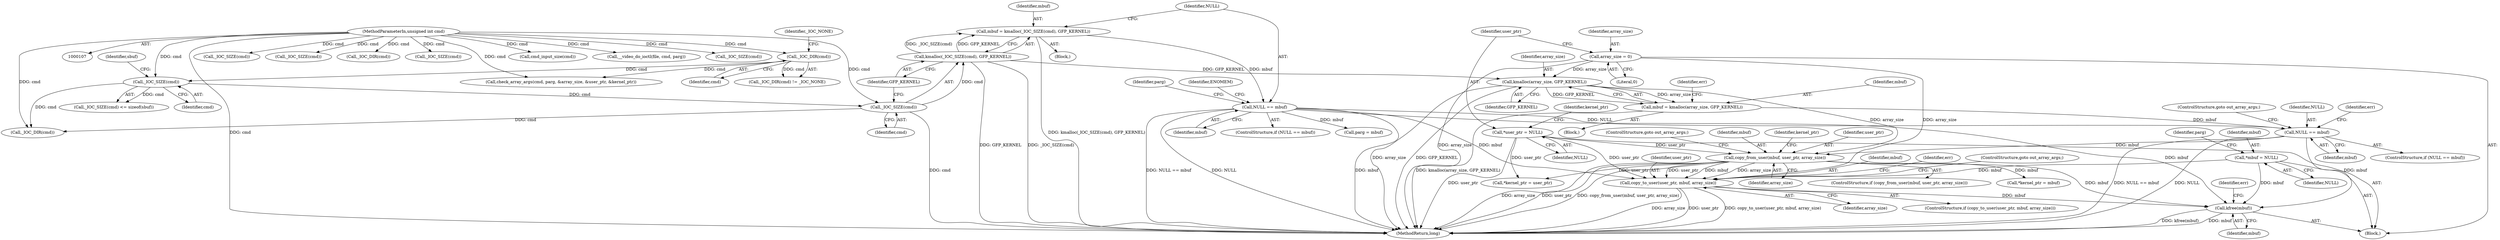 digraph "1_linux_fc0a80798576f80ca10b3f6c9c7097f12fd1d64e@API" {
"1000294" [label="(Call,copy_to_user(user_ptr, mbuf, array_size))"];
"1000262" [label="(Call,copy_from_user(mbuf, user_ptr, array_size))"];
"1000253" [label="(Call,NULL == mbuf)"];
"1000166" [label="(Call,NULL == mbuf)"];
"1000159" [label="(Call,mbuf = kmalloc(_IOC_SIZE(cmd), GFP_KERNEL))"];
"1000161" [label="(Call,kmalloc(_IOC_SIZE(cmd), GFP_KERNEL))"];
"1000162" [label="(Call,_IOC_SIZE(cmd))"];
"1000149" [label="(Call,_IOC_SIZE(cmd))"];
"1000143" [label="(Call,_IOC_DIR(cmd))"];
"1000109" [label="(MethodParameterIn,unsigned int cmd)"];
"1000243" [label="(Call,mbuf = kmalloc(array_size, GFP_KERNEL))"];
"1000245" [label="(Call,kmalloc(array_size, GFP_KERNEL))"];
"1000130" [label="(Call,array_size = 0)"];
"1000134" [label="(Call,*user_ptr = NULL)"];
"1000114" [label="(Call,*mbuf = NULL)"];
"1000328" [label="(Call,kfree(mbuf))"];
"1000160" [label="(Identifier,mbuf)"];
"1000223" [label="(Call,check_array_args(cmd, parg, &array_size, &user_ptr, &kernel_ptr))"];
"1000211" [label="(Call,_IOC_SIZE(cmd))"];
"1000294" [label="(Call,copy_to_user(user_ptr, mbuf, array_size))"];
"1000148" [label="(Call,_IOC_SIZE(cmd) <= sizeof(sbuf))"];
"1000172" [label="(Call,parg = mbuf)"];
"1000158" [label="(Block,)"];
"1000329" [label="(Identifier,mbuf)"];
"1000296" [label="(Identifier,mbuf)"];
"1000114" [label="(Call,*mbuf = NULL)"];
"1000255" [label="(Identifier,mbuf)"];
"1000145" [label="(Identifier,_IOC_NONE)"];
"1000201" [label="(Call,_IOC_SIZE(cmd))"];
"1000132" [label="(Literal,0)"];
"1000130" [label="(Call,array_size = 0)"];
"1000299" [label="(Identifier,err)"];
"1000168" [label="(Identifier,mbuf)"];
"1000164" [label="(Identifier,GFP_KERNEL)"];
"1000265" [label="(Identifier,array_size)"];
"1000245" [label="(Call,kmalloc(array_size, GFP_KERNEL))"];
"1000162" [label="(Call,_IOC_SIZE(cmd))"];
"1000171" [label="(Identifier,ENOMEM)"];
"1000266" [label="(ControlStructure,goto out_array_args;)"];
"1000310" [label="(Call,_IOC_DIR(cmd))"];
"1000242" [label="(Block,)"];
"1000219" [label="(Call,_IOC_SIZE(cmd))"];
"1000116" [label="(Identifier,NULL)"];
"1000131" [label="(Identifier,array_size)"];
"1000161" [label="(Call,kmalloc(_IOC_SIZE(cmd), GFP_KERNEL))"];
"1000263" [label="(Identifier,mbuf)"];
"1000135" [label="(Identifier,user_ptr)"];
"1000150" [label="(Identifier,cmd)"];
"1000111" [label="(Block,)"];
"1000261" [label="(ControlStructure,if (copy_from_user(mbuf, user_ptr, array_size)))"];
"1000119" [label="(Identifier,parg)"];
"1000269" [label="(Identifier,kernel_ptr)"];
"1000253" [label="(Call,NULL == mbuf)"];
"1000188" [label="(Call,cmd_input_size(cmd))"];
"1000181" [label="(Call,_IOC_DIR(cmd))"];
"1000273" [label="(Call,__video_do_ioctl(file, cmd, parg))"];
"1000136" [label="(Identifier,NULL)"];
"1000249" [label="(Identifier,err)"];
"1000149" [label="(Call,_IOC_SIZE(cmd))"];
"1000144" [label="(Identifier,cmd)"];
"1000262" [label="(Call,copy_from_user(mbuf, user_ptr, array_size))"];
"1000264" [label="(Identifier,user_ptr)"];
"1000256" [label="(ControlStructure,goto out_array_args;)"];
"1000267" [label="(Call,*kernel_ptr = mbuf)"];
"1000159" [label="(Call,mbuf = kmalloc(_IOC_SIZE(cmd), GFP_KERNEL))"];
"1000142" [label="(Call,_IOC_DIR(cmd) != _IOC_NONE)"];
"1000163" [label="(Identifier,cmd)"];
"1000109" [label="(MethodParameterIn,unsigned int cmd)"];
"1000252" [label="(ControlStructure,if (NULL == mbuf))"];
"1000244" [label="(Identifier,mbuf)"];
"1000139" [label="(Identifier,kernel_ptr)"];
"1000115" [label="(Identifier,mbuf)"];
"1000320" [label="(Call,_IOC_SIZE(cmd))"];
"1000302" [label="(ControlStructure,goto out_array_args;)"];
"1000166" [label="(Call,NULL == mbuf)"];
"1000152" [label="(Identifier,sbuf)"];
"1000297" [label="(Identifier,array_size)"];
"1000243" [label="(Call,mbuf = kmalloc(array_size, GFP_KERNEL))"];
"1000246" [label="(Identifier,array_size)"];
"1000254" [label="(Identifier,NULL)"];
"1000328" [label="(Call,kfree(mbuf))"];
"1000165" [label="(ControlStructure,if (NULL == mbuf))"];
"1000143" [label="(Call,_IOC_DIR(cmd))"];
"1000295" [label="(Identifier,user_ptr)"];
"1000293" [label="(ControlStructure,if (copy_to_user(user_ptr, mbuf, array_size)))"];
"1000173" [label="(Identifier,parg)"];
"1000331" [label="(Identifier,err)"];
"1000167" [label="(Identifier,NULL)"];
"1000332" [label="(MethodReturn,long)"];
"1000247" [label="(Identifier,GFP_KERNEL)"];
"1000258" [label="(Identifier,err)"];
"1000134" [label="(Call,*user_ptr = NULL)"];
"1000289" [label="(Call,*kernel_ptr = user_ptr)"];
"1000294" -> "1000293"  [label="AST: "];
"1000294" -> "1000297"  [label="CFG: "];
"1000295" -> "1000294"  [label="AST: "];
"1000296" -> "1000294"  [label="AST: "];
"1000297" -> "1000294"  [label="AST: "];
"1000299" -> "1000294"  [label="CFG: "];
"1000302" -> "1000294"  [label="CFG: "];
"1000294" -> "1000332"  [label="DDG: copy_to_user(user_ptr, mbuf, array_size)"];
"1000294" -> "1000332"  [label="DDG: array_size"];
"1000294" -> "1000332"  [label="DDG: user_ptr"];
"1000262" -> "1000294"  [label="DDG: user_ptr"];
"1000262" -> "1000294"  [label="DDG: mbuf"];
"1000262" -> "1000294"  [label="DDG: array_size"];
"1000134" -> "1000294"  [label="DDG: user_ptr"];
"1000114" -> "1000294"  [label="DDG: mbuf"];
"1000166" -> "1000294"  [label="DDG: mbuf"];
"1000130" -> "1000294"  [label="DDG: array_size"];
"1000294" -> "1000328"  [label="DDG: mbuf"];
"1000262" -> "1000261"  [label="AST: "];
"1000262" -> "1000265"  [label="CFG: "];
"1000263" -> "1000262"  [label="AST: "];
"1000264" -> "1000262"  [label="AST: "];
"1000265" -> "1000262"  [label="AST: "];
"1000266" -> "1000262"  [label="CFG: "];
"1000269" -> "1000262"  [label="CFG: "];
"1000262" -> "1000332"  [label="DDG: array_size"];
"1000262" -> "1000332"  [label="DDG: user_ptr"];
"1000262" -> "1000332"  [label="DDG: copy_from_user(mbuf, user_ptr, array_size)"];
"1000253" -> "1000262"  [label="DDG: mbuf"];
"1000134" -> "1000262"  [label="DDG: user_ptr"];
"1000245" -> "1000262"  [label="DDG: array_size"];
"1000262" -> "1000267"  [label="DDG: mbuf"];
"1000262" -> "1000289"  [label="DDG: user_ptr"];
"1000262" -> "1000328"  [label="DDG: mbuf"];
"1000253" -> "1000252"  [label="AST: "];
"1000253" -> "1000255"  [label="CFG: "];
"1000254" -> "1000253"  [label="AST: "];
"1000255" -> "1000253"  [label="AST: "];
"1000256" -> "1000253"  [label="CFG: "];
"1000258" -> "1000253"  [label="CFG: "];
"1000253" -> "1000332"  [label="DDG: NULL == mbuf"];
"1000253" -> "1000332"  [label="DDG: NULL"];
"1000166" -> "1000253"  [label="DDG: NULL"];
"1000243" -> "1000253"  [label="DDG: mbuf"];
"1000253" -> "1000328"  [label="DDG: mbuf"];
"1000166" -> "1000165"  [label="AST: "];
"1000166" -> "1000168"  [label="CFG: "];
"1000167" -> "1000166"  [label="AST: "];
"1000168" -> "1000166"  [label="AST: "];
"1000171" -> "1000166"  [label="CFG: "];
"1000173" -> "1000166"  [label="CFG: "];
"1000166" -> "1000332"  [label="DDG: mbuf"];
"1000166" -> "1000332"  [label="DDG: NULL == mbuf"];
"1000166" -> "1000332"  [label="DDG: NULL"];
"1000159" -> "1000166"  [label="DDG: mbuf"];
"1000166" -> "1000172"  [label="DDG: mbuf"];
"1000166" -> "1000328"  [label="DDG: mbuf"];
"1000159" -> "1000158"  [label="AST: "];
"1000159" -> "1000161"  [label="CFG: "];
"1000160" -> "1000159"  [label="AST: "];
"1000161" -> "1000159"  [label="AST: "];
"1000167" -> "1000159"  [label="CFG: "];
"1000159" -> "1000332"  [label="DDG: kmalloc(_IOC_SIZE(cmd), GFP_KERNEL)"];
"1000161" -> "1000159"  [label="DDG: _IOC_SIZE(cmd)"];
"1000161" -> "1000159"  [label="DDG: GFP_KERNEL"];
"1000161" -> "1000164"  [label="CFG: "];
"1000162" -> "1000161"  [label="AST: "];
"1000164" -> "1000161"  [label="AST: "];
"1000161" -> "1000332"  [label="DDG: GFP_KERNEL"];
"1000161" -> "1000332"  [label="DDG: _IOC_SIZE(cmd)"];
"1000162" -> "1000161"  [label="DDG: cmd"];
"1000161" -> "1000245"  [label="DDG: GFP_KERNEL"];
"1000162" -> "1000163"  [label="CFG: "];
"1000163" -> "1000162"  [label="AST: "];
"1000164" -> "1000162"  [label="CFG: "];
"1000162" -> "1000332"  [label="DDG: cmd"];
"1000149" -> "1000162"  [label="DDG: cmd"];
"1000109" -> "1000162"  [label="DDG: cmd"];
"1000162" -> "1000181"  [label="DDG: cmd"];
"1000149" -> "1000148"  [label="AST: "];
"1000149" -> "1000150"  [label="CFG: "];
"1000150" -> "1000149"  [label="AST: "];
"1000152" -> "1000149"  [label="CFG: "];
"1000149" -> "1000148"  [label="DDG: cmd"];
"1000143" -> "1000149"  [label="DDG: cmd"];
"1000109" -> "1000149"  [label="DDG: cmd"];
"1000149" -> "1000181"  [label="DDG: cmd"];
"1000143" -> "1000142"  [label="AST: "];
"1000143" -> "1000144"  [label="CFG: "];
"1000144" -> "1000143"  [label="AST: "];
"1000145" -> "1000143"  [label="CFG: "];
"1000143" -> "1000142"  [label="DDG: cmd"];
"1000109" -> "1000143"  [label="DDG: cmd"];
"1000143" -> "1000223"  [label="DDG: cmd"];
"1000109" -> "1000107"  [label="AST: "];
"1000109" -> "1000332"  [label="DDG: cmd"];
"1000109" -> "1000181"  [label="DDG: cmd"];
"1000109" -> "1000188"  [label="DDG: cmd"];
"1000109" -> "1000201"  [label="DDG: cmd"];
"1000109" -> "1000211"  [label="DDG: cmd"];
"1000109" -> "1000219"  [label="DDG: cmd"];
"1000109" -> "1000223"  [label="DDG: cmd"];
"1000109" -> "1000273"  [label="DDG: cmd"];
"1000109" -> "1000310"  [label="DDG: cmd"];
"1000109" -> "1000320"  [label="DDG: cmd"];
"1000243" -> "1000242"  [label="AST: "];
"1000243" -> "1000245"  [label="CFG: "];
"1000244" -> "1000243"  [label="AST: "];
"1000245" -> "1000243"  [label="AST: "];
"1000249" -> "1000243"  [label="CFG: "];
"1000243" -> "1000332"  [label="DDG: kmalloc(array_size, GFP_KERNEL)"];
"1000245" -> "1000243"  [label="DDG: array_size"];
"1000245" -> "1000243"  [label="DDG: GFP_KERNEL"];
"1000245" -> "1000247"  [label="CFG: "];
"1000246" -> "1000245"  [label="AST: "];
"1000247" -> "1000245"  [label="AST: "];
"1000245" -> "1000332"  [label="DDG: array_size"];
"1000245" -> "1000332"  [label="DDG: GFP_KERNEL"];
"1000130" -> "1000245"  [label="DDG: array_size"];
"1000130" -> "1000111"  [label="AST: "];
"1000130" -> "1000132"  [label="CFG: "];
"1000131" -> "1000130"  [label="AST: "];
"1000132" -> "1000130"  [label="AST: "];
"1000135" -> "1000130"  [label="CFG: "];
"1000130" -> "1000332"  [label="DDG: array_size"];
"1000134" -> "1000111"  [label="AST: "];
"1000134" -> "1000136"  [label="CFG: "];
"1000135" -> "1000134"  [label="AST: "];
"1000136" -> "1000134"  [label="AST: "];
"1000139" -> "1000134"  [label="CFG: "];
"1000134" -> "1000332"  [label="DDG: user_ptr"];
"1000134" -> "1000289"  [label="DDG: user_ptr"];
"1000114" -> "1000111"  [label="AST: "];
"1000114" -> "1000116"  [label="CFG: "];
"1000115" -> "1000114"  [label="AST: "];
"1000116" -> "1000114"  [label="AST: "];
"1000119" -> "1000114"  [label="CFG: "];
"1000114" -> "1000328"  [label="DDG: mbuf"];
"1000328" -> "1000111"  [label="AST: "];
"1000328" -> "1000329"  [label="CFG: "];
"1000329" -> "1000328"  [label="AST: "];
"1000331" -> "1000328"  [label="CFG: "];
"1000328" -> "1000332"  [label="DDG: kfree(mbuf)"];
"1000328" -> "1000332"  [label="DDG: mbuf"];
}
